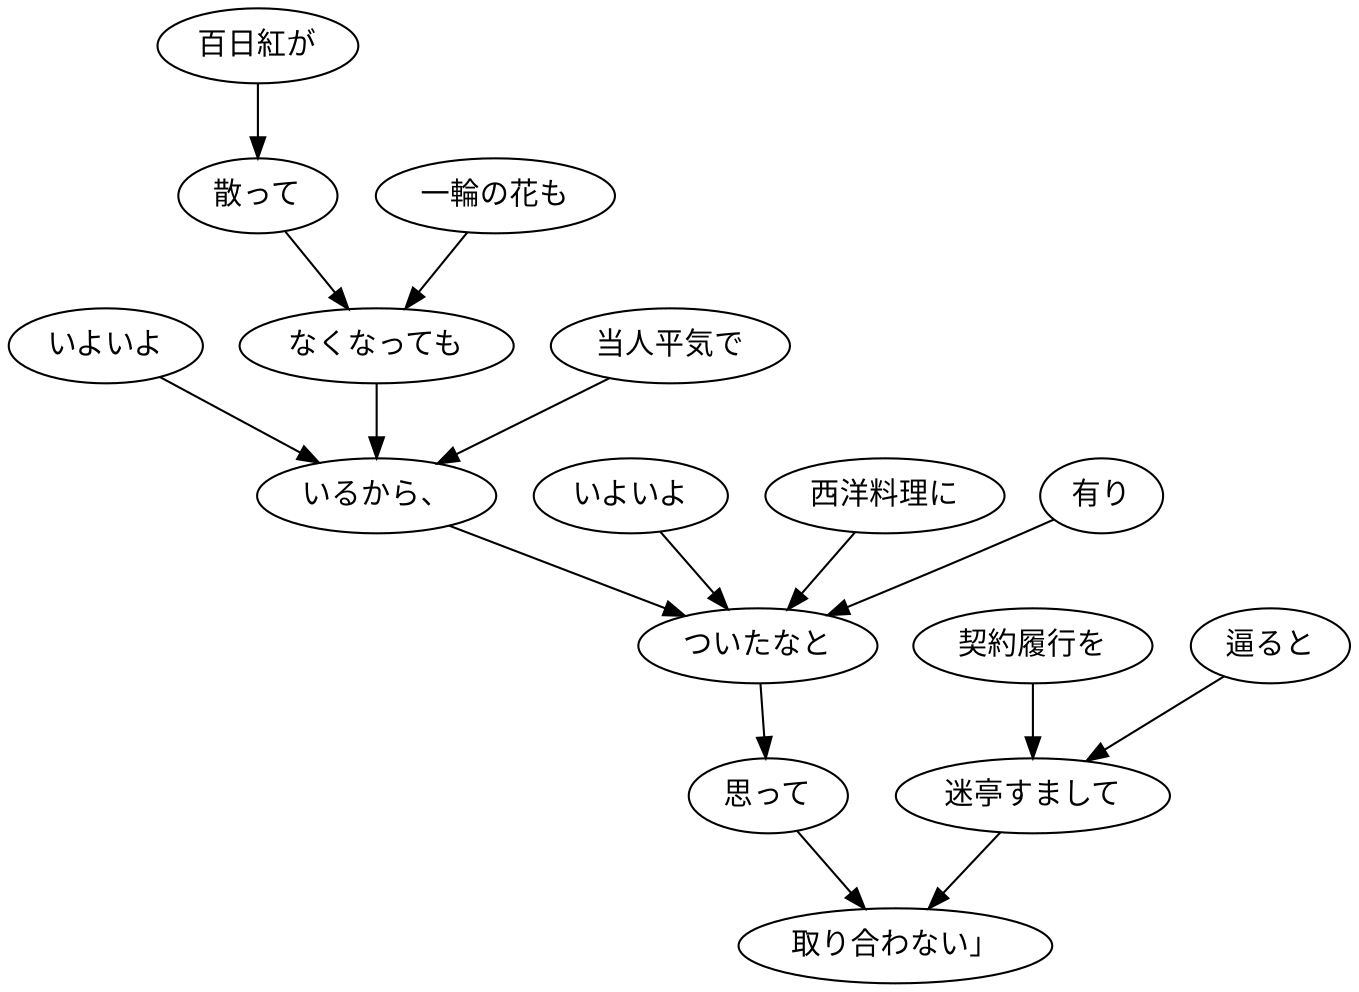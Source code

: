 digraph graph2524 {
	node0 [label="いよいよ"];
	node1 [label="百日紅が"];
	node2 [label="散って"];
	node3 [label="一輪の花も"];
	node4 [label="なくなっても"];
	node5 [label="当人平気で"];
	node6 [label="いるから、"];
	node7 [label="いよいよ"];
	node8 [label="西洋料理に"];
	node9 [label="有り"];
	node10 [label="ついたなと"];
	node11 [label="思って"];
	node12 [label="契約履行を"];
	node13 [label="逼ると"];
	node14 [label="迷亭すまして"];
	node15 [label="取り合わない」"];
	node0 -> node6;
	node1 -> node2;
	node2 -> node4;
	node3 -> node4;
	node4 -> node6;
	node5 -> node6;
	node6 -> node10;
	node7 -> node10;
	node8 -> node10;
	node9 -> node10;
	node10 -> node11;
	node11 -> node15;
	node12 -> node14;
	node13 -> node14;
	node14 -> node15;
}
